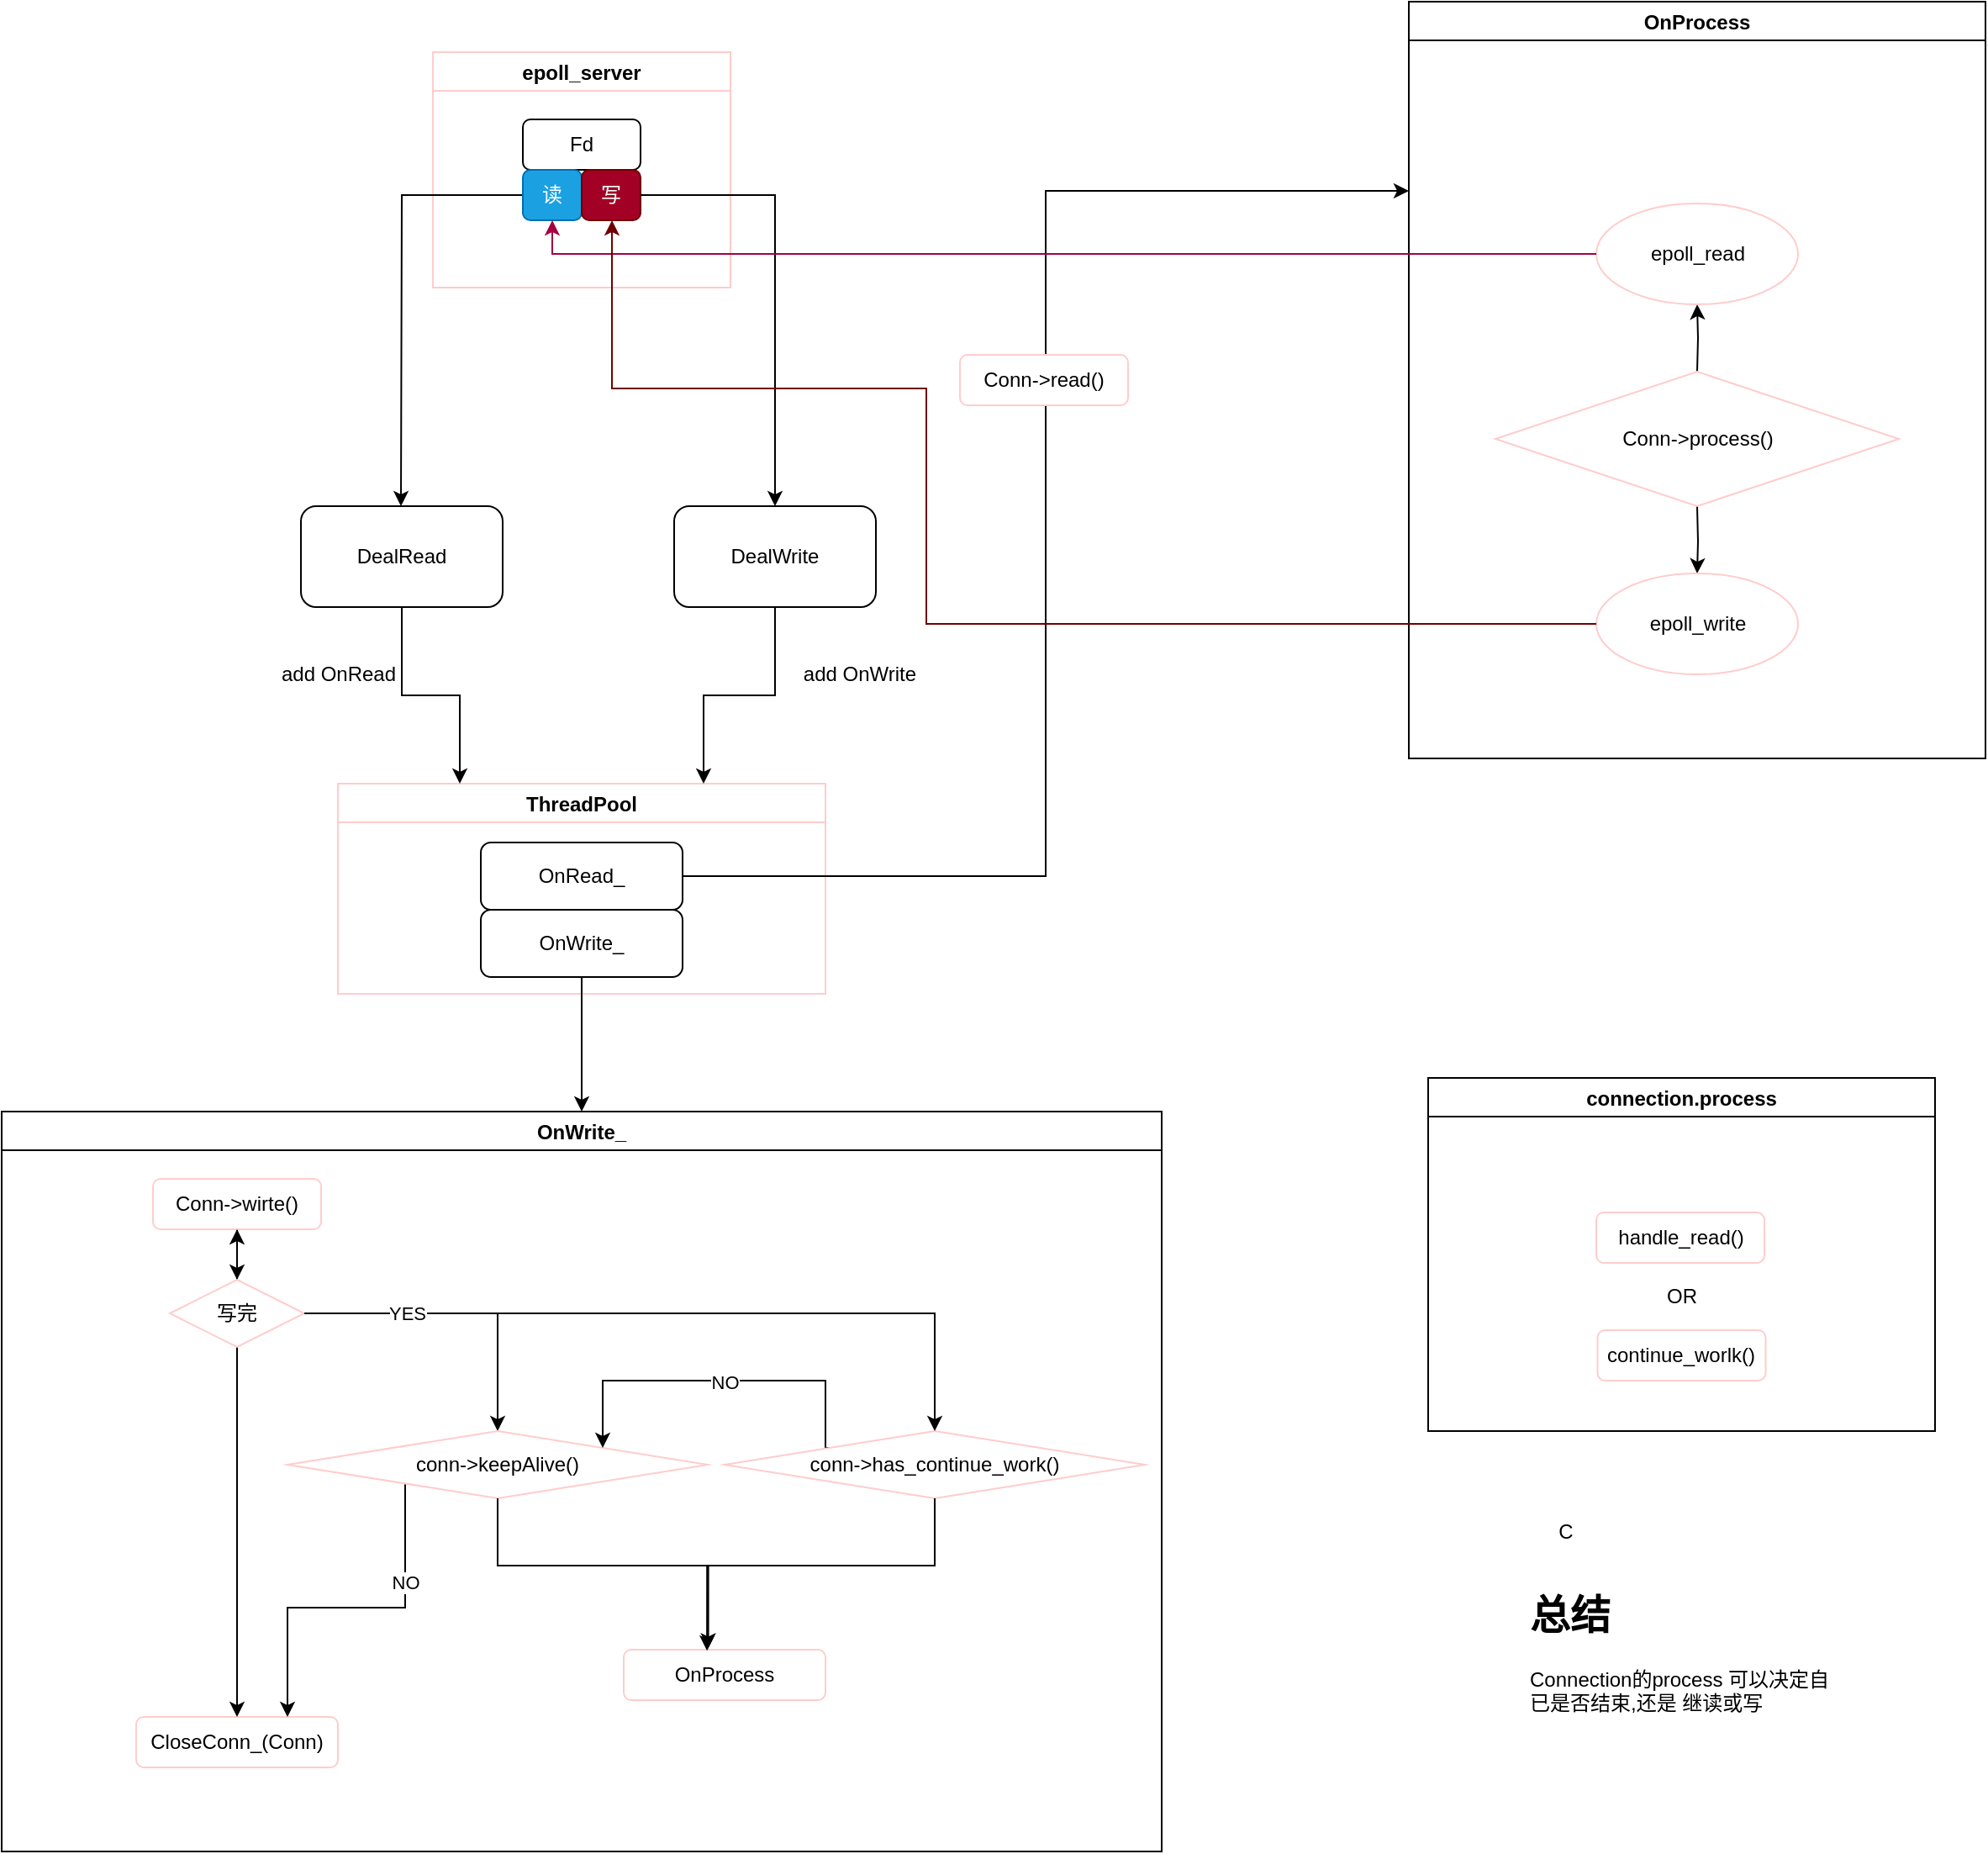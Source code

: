 <mxfile version="15.8.7" type="device"><diagram id="C5RBs43oDa-KdzZeNtuy" name="Page-1"><mxGraphModel dx="3219" dy="1401" grid="1" gridSize="10" guides="1" tooltips="1" connect="1" arrows="1" fold="1" page="1" pageScale="1" pageWidth="827" pageHeight="1169" math="0" shadow="0"><root><mxCell id="WIyWlLk6GJQsqaUBKTNV-0"/><mxCell id="WIyWlLk6GJQsqaUBKTNV-1" parent="WIyWlLk6GJQsqaUBKTNV-0"/><mxCell id="0FHrAs_48AXCRKOl5rvQ-1" value="connection.process" style="swimlane;" vertex="1" parent="WIyWlLk6GJQsqaUBKTNV-1"><mxGeometry x="518.5" y="640" width="301.5" height="210" as="geometry"/></mxCell><mxCell id="0FHrAs_48AXCRKOl5rvQ-61" value="handle_read()" style="rounded=1;whiteSpace=wrap;html=1;strokeColor=#FFCCCC;" vertex="1" parent="0FHrAs_48AXCRKOl5rvQ-1"><mxGeometry x="100" y="80" width="100" height="30" as="geometry"/></mxCell><mxCell id="0FHrAs_48AXCRKOl5rvQ-62" value="continue_worlk()" style="rounded=1;whiteSpace=wrap;html=1;strokeColor=#FFCCCC;" vertex="1" parent="0FHrAs_48AXCRKOl5rvQ-1"><mxGeometry x="100.75" y="150" width="100" height="30" as="geometry"/></mxCell><mxCell id="0FHrAs_48AXCRKOl5rvQ-63" value="OR" style="text;html=1;align=center;verticalAlign=middle;resizable=0;points=[];autosize=1;strokeColor=none;fillColor=none;" vertex="1" parent="0FHrAs_48AXCRKOl5rvQ-1"><mxGeometry x="135.75" y="120" width="30" height="20" as="geometry"/></mxCell><mxCell id="0FHrAs_48AXCRKOl5rvQ-18" value="" style="group;container=1;" vertex="1" connectable="0" parent="WIyWlLk6GJQsqaUBKTNV-1"><mxGeometry x="-170" y="30" width="390" height="560" as="geometry"/></mxCell><mxCell id="0FHrAs_48AXCRKOl5rvQ-12" value="epoll_server" style="swimlane;strokeColor=#FFCCCC;" vertex="1" parent="0FHrAs_48AXCRKOl5rvQ-18"><mxGeometry x="96.5" width="177" height="140" as="geometry"/></mxCell><mxCell id="0FHrAs_48AXCRKOl5rvQ-6" style="edgeStyle=orthogonalEdgeStyle;rounded=0;orthogonalLoop=1;jettySize=auto;html=1;" edge="1" parent="0FHrAs_48AXCRKOl5rvQ-18" source="0FHrAs_48AXCRKOl5rvQ-3"><mxGeometry relative="1" as="geometry"><mxPoint x="77.5" y="270" as="targetPoint"/></mxGeometry></mxCell><mxCell id="0FHrAs_48AXCRKOl5rvQ-7" value="DealRead" style="rounded=1;whiteSpace=wrap;html=1;" vertex="1" parent="0FHrAs_48AXCRKOl5rvQ-18"><mxGeometry x="18" y="270" width="120" height="60" as="geometry"/></mxCell><mxCell id="0FHrAs_48AXCRKOl5rvQ-8" value="ThreadPool" style="swimlane;strokeColor=#FFCCCC;" vertex="1" parent="0FHrAs_48AXCRKOl5rvQ-18"><mxGeometry x="40" y="435" width="290" height="125" as="geometry"/></mxCell><mxCell id="0FHrAs_48AXCRKOl5rvQ-22" value="" style="group" vertex="1" connectable="0" parent="0FHrAs_48AXCRKOl5rvQ-8"><mxGeometry x="85" y="35" width="120" height="80" as="geometry"/></mxCell><mxCell id="0FHrAs_48AXCRKOl5rvQ-19" value="OnRead_" style="rounded=1;whiteSpace=wrap;html=1;" vertex="1" parent="0FHrAs_48AXCRKOl5rvQ-22"><mxGeometry width="120" height="40" as="geometry"/></mxCell><mxCell id="0FHrAs_48AXCRKOl5rvQ-21" value="OnWrite_" style="rounded=1;whiteSpace=wrap;html=1;" vertex="1" parent="0FHrAs_48AXCRKOl5rvQ-22"><mxGeometry y="40" width="120" height="40" as="geometry"/></mxCell><mxCell id="0FHrAs_48AXCRKOl5rvQ-14" style="edgeStyle=orthogonalEdgeStyle;rounded=0;orthogonalLoop=1;jettySize=auto;html=1;entryX=0.25;entryY=0;entryDx=0;entryDy=0;" edge="1" parent="0FHrAs_48AXCRKOl5rvQ-18" source="0FHrAs_48AXCRKOl5rvQ-7" target="0FHrAs_48AXCRKOl5rvQ-8"><mxGeometry relative="1" as="geometry"/></mxCell><mxCell id="0FHrAs_48AXCRKOl5rvQ-9" value="" style="group" vertex="1" connectable="0" parent="0FHrAs_48AXCRKOl5rvQ-18"><mxGeometry x="150" y="40" width="70" height="60" as="geometry"/></mxCell><mxCell id="0FHrAs_48AXCRKOl5rvQ-2" value="Fd" style="rounded=1;whiteSpace=wrap;html=1;" vertex="1" parent="0FHrAs_48AXCRKOl5rvQ-9"><mxGeometry width="70" height="30" as="geometry"/></mxCell><mxCell id="0FHrAs_48AXCRKOl5rvQ-3" value="读" style="rounded=1;whiteSpace=wrap;html=1;fillColor=#1ba1e2;fontColor=#ffffff;strokeColor=#006EAF;" vertex="1" parent="0FHrAs_48AXCRKOl5rvQ-9"><mxGeometry y="30" width="35" height="30" as="geometry"/></mxCell><mxCell id="0FHrAs_48AXCRKOl5rvQ-5" value="写" style="rounded=1;whiteSpace=wrap;html=1;fillColor=#a20025;fontColor=#ffffff;strokeColor=#6F0000;" vertex="1" parent="0FHrAs_48AXCRKOl5rvQ-9"><mxGeometry x="35" y="30" width="35" height="30" as="geometry"/></mxCell><mxCell id="0FHrAs_48AXCRKOl5rvQ-15" style="edgeStyle=orthogonalEdgeStyle;rounded=0;orthogonalLoop=1;jettySize=auto;html=1;entryX=0.75;entryY=0;entryDx=0;entryDy=0;" edge="1" parent="0FHrAs_48AXCRKOl5rvQ-18" source="0FHrAs_48AXCRKOl5rvQ-10" target="0FHrAs_48AXCRKOl5rvQ-8"><mxGeometry relative="1" as="geometry"/></mxCell><mxCell id="0FHrAs_48AXCRKOl5rvQ-10" value="DealWrite" style="rounded=1;whiteSpace=wrap;html=1;" vertex="1" parent="0FHrAs_48AXCRKOl5rvQ-18"><mxGeometry x="240" y="270" width="120" height="60" as="geometry"/></mxCell><mxCell id="0FHrAs_48AXCRKOl5rvQ-13" style="edgeStyle=orthogonalEdgeStyle;rounded=0;orthogonalLoop=1;jettySize=auto;html=1;" edge="1" parent="0FHrAs_48AXCRKOl5rvQ-18" source="0FHrAs_48AXCRKOl5rvQ-5" target="0FHrAs_48AXCRKOl5rvQ-10"><mxGeometry relative="1" as="geometry"/></mxCell><mxCell id="0FHrAs_48AXCRKOl5rvQ-16" value="add OnRead" style="text;html=1;align=center;verticalAlign=middle;resizable=0;points=[];autosize=1;strokeColor=none;fillColor=none;" vertex="1" parent="0FHrAs_48AXCRKOl5rvQ-18"><mxGeometry y="360" width="80" height="20" as="geometry"/></mxCell><mxCell id="0FHrAs_48AXCRKOl5rvQ-17" value="add OnWrite" style="text;html=1;align=center;verticalAlign=middle;resizable=0;points=[];autosize=1;strokeColor=none;fillColor=none;" vertex="1" parent="0FHrAs_48AXCRKOl5rvQ-18"><mxGeometry x="310" y="360" width="80" height="20" as="geometry"/></mxCell><mxCell id="0FHrAs_48AXCRKOl5rvQ-23" value="OnProcess" style="swimlane;" vertex="1" parent="WIyWlLk6GJQsqaUBKTNV-1"><mxGeometry x="507" width="343" height="450" as="geometry"/></mxCell><mxCell id="0FHrAs_48AXCRKOl5rvQ-54" value="" style="edgeStyle=orthogonalEdgeStyle;rounded=0;orthogonalLoop=1;jettySize=auto;html=1;" edge="1" parent="0FHrAs_48AXCRKOl5rvQ-23" target="0FHrAs_48AXCRKOl5rvQ-53"><mxGeometry relative="1" as="geometry"><mxPoint x="171.5" y="300" as="sourcePoint"/></mxGeometry></mxCell><mxCell id="0FHrAs_48AXCRKOl5rvQ-56" value="" style="edgeStyle=orthogonalEdgeStyle;rounded=0;orthogonalLoop=1;jettySize=auto;html=1;" edge="1" parent="0FHrAs_48AXCRKOl5rvQ-23" target="0FHrAs_48AXCRKOl5rvQ-55"><mxGeometry relative="1" as="geometry"><mxPoint x="171.5" y="220.0" as="sourcePoint"/></mxGeometry></mxCell><mxCell id="0FHrAs_48AXCRKOl5rvQ-50" value="&lt;span&gt;Conn-&amp;gt;process()&lt;/span&gt;" style="rhombus;whiteSpace=wrap;html=1;strokeColor=#FFCCCC;" vertex="1" parent="0FHrAs_48AXCRKOl5rvQ-23"><mxGeometry x="51.5" y="220" width="240" height="80" as="geometry"/></mxCell><mxCell id="0FHrAs_48AXCRKOl5rvQ-53" value="epoll_write" style="ellipse;whiteSpace=wrap;html=1;strokeColor=#FFCCCC;" vertex="1" parent="0FHrAs_48AXCRKOl5rvQ-23"><mxGeometry x="111.5" y="340" width="120" height="60" as="geometry"/></mxCell><mxCell id="0FHrAs_48AXCRKOl5rvQ-55" value="epoll_read" style="ellipse;whiteSpace=wrap;html=1;strokeColor=#FFCCCC;" vertex="1" parent="0FHrAs_48AXCRKOl5rvQ-23"><mxGeometry x="111.5" y="120" width="120" height="60" as="geometry"/></mxCell><mxCell id="0FHrAs_48AXCRKOl5rvQ-24" style="edgeStyle=orthogonalEdgeStyle;rounded=0;orthogonalLoop=1;jettySize=auto;html=1;entryX=0;entryY=0.25;entryDx=0;entryDy=0;" edge="1" parent="WIyWlLk6GJQsqaUBKTNV-1" source="0FHrAs_48AXCRKOl5rvQ-19" target="0FHrAs_48AXCRKOl5rvQ-23"><mxGeometry relative="1" as="geometry"><mxPoint x="320" y="70" as="targetPoint"/></mxGeometry></mxCell><mxCell id="0FHrAs_48AXCRKOl5rvQ-32" value="Conn-&amp;gt;read()" style="rounded=1;whiteSpace=wrap;html=1;strokeColor=#FFCCCC;" vertex="1" parent="WIyWlLk6GJQsqaUBKTNV-1"><mxGeometry x="240" y="210" width="100" height="30" as="geometry"/></mxCell><mxCell id="0FHrAs_48AXCRKOl5rvQ-33" value="OnWrite_" style="swimlane;" vertex="1" parent="WIyWlLk6GJQsqaUBKTNV-1"><mxGeometry x="-330" y="660" width="690" height="440" as="geometry"/></mxCell><mxCell id="0FHrAs_48AXCRKOl5rvQ-37" style="edgeStyle=orthogonalEdgeStyle;rounded=0;orthogonalLoop=1;jettySize=auto;html=1;" edge="1" parent="0FHrAs_48AXCRKOl5rvQ-33" source="0FHrAs_48AXCRKOl5rvQ-34" target="0FHrAs_48AXCRKOl5rvQ-36"><mxGeometry relative="1" as="geometry"/></mxCell><mxCell id="0FHrAs_48AXCRKOl5rvQ-34" value="Conn-&amp;gt;wirte()" style="rounded=1;whiteSpace=wrap;html=1;strokeColor=#FFCCCC;" vertex="1" parent="0FHrAs_48AXCRKOl5rvQ-33"><mxGeometry x="90" y="40" width="100" height="30" as="geometry"/></mxCell><mxCell id="0FHrAs_48AXCRKOl5rvQ-35" value="CloseConn_(Conn)" style="rounded=1;whiteSpace=wrap;html=1;strokeColor=#FFCCCC;" vertex="1" parent="0FHrAs_48AXCRKOl5rvQ-33"><mxGeometry x="80" y="360" width="120" height="30" as="geometry"/></mxCell><mxCell id="0FHrAs_48AXCRKOl5rvQ-46" style="edgeStyle=orthogonalEdgeStyle;rounded=0;orthogonalLoop=1;jettySize=auto;html=1;" edge="1" parent="0FHrAs_48AXCRKOl5rvQ-33" source="0FHrAs_48AXCRKOl5rvQ-36" target="0FHrAs_48AXCRKOl5rvQ-45"><mxGeometry relative="1" as="geometry"><Array as="points"><mxPoint x="295" y="120"/></Array></mxGeometry></mxCell><mxCell id="0FHrAs_48AXCRKOl5rvQ-48" style="edgeStyle=orthogonalEdgeStyle;rounded=0;orthogonalLoop=1;jettySize=auto;html=1;" edge="1" parent="0FHrAs_48AXCRKOl5rvQ-33" source="0FHrAs_48AXCRKOl5rvQ-36" target="0FHrAs_48AXCRKOl5rvQ-35"><mxGeometry relative="1" as="geometry"/></mxCell><mxCell id="0FHrAs_48AXCRKOl5rvQ-60" value="" style="edgeStyle=orthogonalEdgeStyle;rounded=0;orthogonalLoop=1;jettySize=auto;html=1;" edge="1" parent="0FHrAs_48AXCRKOl5rvQ-33" source="0FHrAs_48AXCRKOl5rvQ-36" target="0FHrAs_48AXCRKOl5rvQ-34"><mxGeometry relative="1" as="geometry"/></mxCell><mxCell id="0FHrAs_48AXCRKOl5rvQ-36" value="写完" style="rhombus;whiteSpace=wrap;html=1;strokeColor=#FFCCCC;" vertex="1" parent="0FHrAs_48AXCRKOl5rvQ-33"><mxGeometry x="100" y="100" width="80" height="40" as="geometry"/></mxCell><mxCell id="0FHrAs_48AXCRKOl5rvQ-67" style="edgeStyle=orthogonalEdgeStyle;rounded=0;orthogonalLoop=1;jettySize=auto;html=1;entryX=0.75;entryY=0;entryDx=0;entryDy=0;" edge="1" parent="0FHrAs_48AXCRKOl5rvQ-33" source="0FHrAs_48AXCRKOl5rvQ-45" target="0FHrAs_48AXCRKOl5rvQ-35"><mxGeometry relative="1" as="geometry"><Array as="points"><mxPoint x="240" y="295"/><mxPoint x="170" y="295"/></Array></mxGeometry></mxCell><mxCell id="0FHrAs_48AXCRKOl5rvQ-69" value="NO" style="edgeLabel;html=1;align=center;verticalAlign=middle;resizable=0;points=[];" vertex="1" connectable="0" parent="0FHrAs_48AXCRKOl5rvQ-67"><mxGeometry x="-0.443" relative="1" as="geometry"><mxPoint y="1" as="offset"/></mxGeometry></mxCell><mxCell id="0FHrAs_48AXCRKOl5rvQ-45" value="conn-&amp;gt;keepAlive()" style="rhombus;whiteSpace=wrap;html=1;strokeColor=#FFCCCC;" vertex="1" parent="0FHrAs_48AXCRKOl5rvQ-33"><mxGeometry x="170" y="190" width="250" height="40" as="geometry"/></mxCell><mxCell id="0FHrAs_48AXCRKOl5rvQ-40" value="OnProcess" style="rounded=1;whiteSpace=wrap;html=1;strokeColor=#FFCCCC;" vertex="1" parent="0FHrAs_48AXCRKOl5rvQ-33"><mxGeometry x="370" y="320" width="120" height="30" as="geometry"/></mxCell><mxCell id="0FHrAs_48AXCRKOl5rvQ-47" style="edgeStyle=orthogonalEdgeStyle;rounded=0;orthogonalLoop=1;jettySize=auto;html=1;entryX=0.413;entryY=0.02;entryDx=0;entryDy=0;entryPerimeter=0;" edge="1" parent="0FHrAs_48AXCRKOl5rvQ-33" source="0FHrAs_48AXCRKOl5rvQ-45" target="0FHrAs_48AXCRKOl5rvQ-40"><mxGeometry relative="1" as="geometry"><Array as="points"><mxPoint x="295" y="270"/><mxPoint x="420" y="270"/></Array></mxGeometry></mxCell><mxCell id="0FHrAs_48AXCRKOl5rvQ-68" style="edgeStyle=orthogonalEdgeStyle;rounded=0;orthogonalLoop=1;jettySize=auto;html=1;entryX=1;entryY=0;entryDx=0;entryDy=0;exitX=0;exitY=0;exitDx=0;exitDy=0;" edge="1" parent="0FHrAs_48AXCRKOl5rvQ-33" source="0FHrAs_48AXCRKOl5rvQ-39" target="0FHrAs_48AXCRKOl5rvQ-45"><mxGeometry relative="1" as="geometry"><Array as="points"><mxPoint x="490" y="200"/><mxPoint x="490" y="160"/><mxPoint x="357" y="160"/></Array></mxGeometry></mxCell><mxCell id="0FHrAs_48AXCRKOl5rvQ-70" value="NO" style="edgeLabel;html=1;align=center;verticalAlign=middle;resizable=0;points=[];" vertex="1" connectable="0" parent="0FHrAs_48AXCRKOl5rvQ-68"><mxGeometry x="-0.637" y="2" relative="1" as="geometry"><mxPoint x="-58" y="-3" as="offset"/></mxGeometry></mxCell><mxCell id="0FHrAs_48AXCRKOl5rvQ-39" value="conn-&amp;gt;has_continue_work()" style="rhombus;whiteSpace=wrap;html=1;strokeColor=#FFCCCC;" vertex="1" parent="0FHrAs_48AXCRKOl5rvQ-33"><mxGeometry x="430" y="190" width="250" height="40" as="geometry"/></mxCell><mxCell id="0FHrAs_48AXCRKOl5rvQ-42" style="edgeStyle=orthogonalEdgeStyle;rounded=0;orthogonalLoop=1;jettySize=auto;html=1;entryX=0.419;entryY=-0.026;entryDx=0;entryDy=0;entryPerimeter=0;" edge="1" parent="0FHrAs_48AXCRKOl5rvQ-33" source="0FHrAs_48AXCRKOl5rvQ-39" target="0FHrAs_48AXCRKOl5rvQ-40"><mxGeometry relative="1" as="geometry"><Array as="points"><mxPoint x="555" y="270"/><mxPoint x="420" y="270"/></Array></mxGeometry></mxCell><mxCell id="0FHrAs_48AXCRKOl5rvQ-43" style="edgeStyle=orthogonalEdgeStyle;rounded=0;orthogonalLoop=1;jettySize=auto;html=1;entryX=0.5;entryY=0;entryDx=0;entryDy=0;" edge="1" parent="0FHrAs_48AXCRKOl5rvQ-33" source="0FHrAs_48AXCRKOl5rvQ-36" target="0FHrAs_48AXCRKOl5rvQ-39"><mxGeometry relative="1" as="geometry"/></mxCell><mxCell id="0FHrAs_48AXCRKOl5rvQ-44" value="YES&lt;br&gt;" style="edgeLabel;html=1;align=center;verticalAlign=middle;resizable=0;points=[];" vertex="1" connectable="0" parent="0FHrAs_48AXCRKOl5rvQ-43"><mxGeometry x="-0.428" y="-2" relative="1" as="geometry"><mxPoint x="-67" y="-2" as="offset"/></mxGeometry></mxCell><mxCell id="0FHrAs_48AXCRKOl5rvQ-57" style="edgeStyle=orthogonalEdgeStyle;rounded=0;orthogonalLoop=1;jettySize=auto;html=1;entryX=0.5;entryY=1;entryDx=0;entryDy=0;fillColor=#d80073;strokeColor=#A50040;" edge="1" parent="WIyWlLk6GJQsqaUBKTNV-1" source="0FHrAs_48AXCRKOl5rvQ-55" target="0FHrAs_48AXCRKOl5rvQ-3"><mxGeometry relative="1" as="geometry"><Array as="points"><mxPoint x="-3" y="150"/></Array></mxGeometry></mxCell><mxCell id="0FHrAs_48AXCRKOl5rvQ-58" style="edgeStyle=orthogonalEdgeStyle;rounded=0;orthogonalLoop=1;jettySize=auto;html=1;fillColor=#a20025;strokeColor=#6F0000;" edge="1" parent="WIyWlLk6GJQsqaUBKTNV-1" source="0FHrAs_48AXCRKOl5rvQ-53"><mxGeometry relative="1" as="geometry"><mxPoint x="33" y="130" as="targetPoint"/><Array as="points"><mxPoint x="220" y="370"/><mxPoint x="220" y="230"/><mxPoint x="33" y="230"/></Array></mxGeometry></mxCell><mxCell id="0FHrAs_48AXCRKOl5rvQ-59" style="edgeStyle=orthogonalEdgeStyle;rounded=0;orthogonalLoop=1;jettySize=auto;html=1;" edge="1" parent="WIyWlLk6GJQsqaUBKTNV-1" source="0FHrAs_48AXCRKOl5rvQ-21" target="0FHrAs_48AXCRKOl5rvQ-33"><mxGeometry relative="1" as="geometry"/></mxCell><mxCell id="0FHrAs_48AXCRKOl5rvQ-64" value="C" style="text;html=1;align=center;verticalAlign=middle;resizable=0;points=[];autosize=1;strokeColor=none;fillColor=none;" vertex="1" parent="WIyWlLk6GJQsqaUBKTNV-1"><mxGeometry x="590" y="900" width="20" height="20" as="geometry"/></mxCell><mxCell id="0FHrAs_48AXCRKOl5rvQ-66" value="&lt;h1&gt;总结&lt;/h1&gt;&lt;p&gt;Connection的process 可以决定自已是否结束,还是 继读或写&lt;/p&gt;" style="text;html=1;strokeColor=none;fillColor=none;spacing=5;spacingTop=-20;whiteSpace=wrap;overflow=hidden;rounded=0;" vertex="1" parent="WIyWlLk6GJQsqaUBKTNV-1"><mxGeometry x="574.25" y="940" width="190" height="120" as="geometry"/></mxCell></root></mxGraphModel></diagram></mxfile>